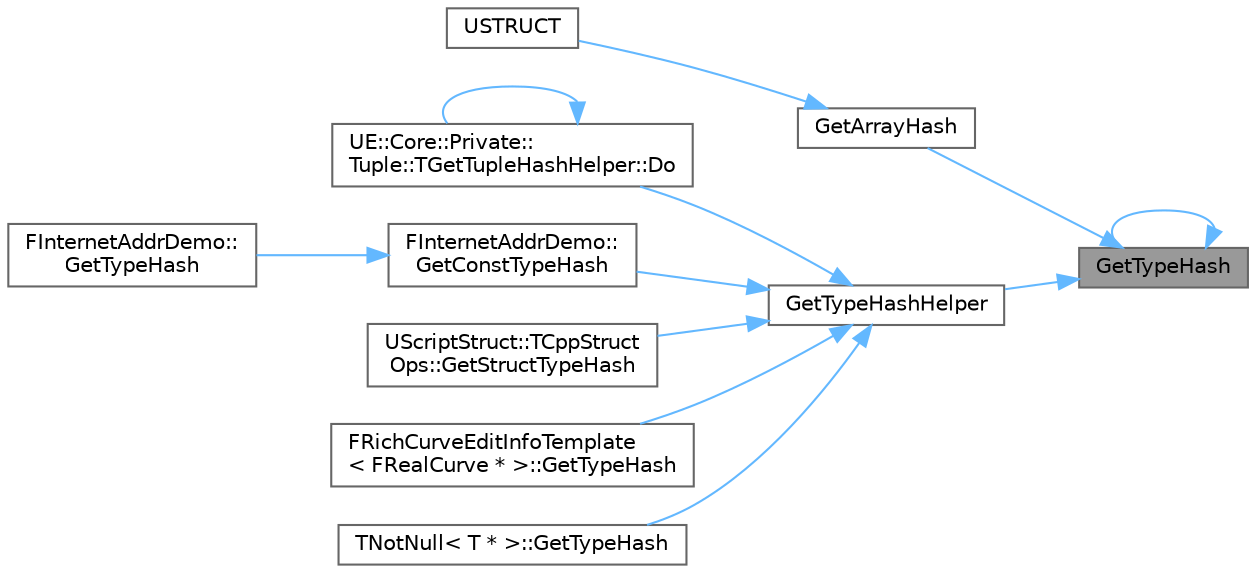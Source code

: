 digraph "GetTypeHash"
{
 // INTERACTIVE_SVG=YES
 // LATEX_PDF_SIZE
  bgcolor="transparent";
  edge [fontname=Helvetica,fontsize=10,labelfontname=Helvetica,labelfontsize=10];
  node [fontname=Helvetica,fontsize=10,shape=box,height=0.2,width=0.4];
  rankdir="RL";
  Node1 [id="Node000001",label="GetTypeHash",height=0.2,width=0.4,color="gray40", fillcolor="grey60", style="filled", fontcolor="black",tooltip=" "];
  Node1 -> Node2 [id="edge1_Node000001_Node000002",dir="back",color="steelblue1",style="solid",tooltip=" "];
  Node2 [id="Node000002",label="GetArrayHash",height=0.2,width=0.4,color="grey40", fillcolor="white", style="filled",URL="$d1/d62/TypeHash_8h.html#a7685d106f95e872462b6bd52bb3d5254",tooltip=" "];
  Node2 -> Node3 [id="edge2_Node000002_Node000003",dir="back",color="steelblue1",style="solid",tooltip=" "];
  Node3 [id="Node000003",label="USTRUCT",height=0.2,width=0.4,color="grey40", fillcolor="white", style="filled",URL="$de/d60/StructUtils_2PropertyBag_8h.html#a9aac7e39ee773e427b868b987e9dc381",tooltip="Helper to manage container types, with nested container support."];
  Node1 -> Node1 [id="edge3_Node000001_Node000001",dir="back",color="steelblue1",style="solid",tooltip=" "];
  Node1 -> Node4 [id="edge4_Node000001_Node000004",dir="back",color="steelblue1",style="solid",tooltip=" "];
  Node4 [id="Node000004",label="GetTypeHashHelper",height=0.2,width=0.4,color="grey40", fillcolor="white", style="filled",URL="$d1/d62/TypeHash_8h.html#a0bdaadff3693413228940a121643a780",tooltip=" "];
  Node4 -> Node5 [id="edge5_Node000004_Node000005",dir="back",color="steelblue1",style="solid",tooltip=" "];
  Node5 [id="Node000005",label="UE::Core::Private::\lTuple::TGetTupleHashHelper::Do",height=0.2,width=0.4,color="grey40", fillcolor="white", style="filled",URL="$dd/d94/structUE_1_1Core_1_1Private_1_1Tuple_1_1TGetTupleHashHelper.html#abc3e7eff668d9b72dcdf7249839257a9",tooltip=" "];
  Node5 -> Node5 [id="edge6_Node000005_Node000005",dir="back",color="steelblue1",style="solid",tooltip=" "];
  Node4 -> Node6 [id="edge7_Node000004_Node000006",dir="back",color="steelblue1",style="solid",tooltip=" "];
  Node6 [id="Node000006",label="FInternetAddrDemo::\lGetConstTypeHash",height=0.2,width=0.4,color="grey40", fillcolor="white", style="filled",URL="$dc/d6b/classFInternetAddrDemo.html#ac973a6c165ea4194201d8a6ee82c05cf",tooltip=" "];
  Node6 -> Node7 [id="edge8_Node000006_Node000007",dir="back",color="steelblue1",style="solid",tooltip=" "];
  Node7 [id="Node000007",label="FInternetAddrDemo::\lGetTypeHash",height=0.2,width=0.4,color="grey40", fillcolor="white", style="filled",URL="$dc/d6b/classFInternetAddrDemo.html#acb6c96dee9cb4d3414ddf6ac953b772c",tooltip=" "];
  Node4 -> Node8 [id="edge9_Node000004_Node000008",dir="back",color="steelblue1",style="solid",tooltip=" "];
  Node8 [id="Node000008",label="UScriptStruct::TCppStruct\lOps::GetStructTypeHash",height=0.2,width=0.4,color="grey40", fillcolor="white", style="filled",URL="$d0/dca/structUScriptStruct_1_1TCppStructOps.html#aa32a6470c96c6fbbee174c766f774ed0",tooltip="Calls GetTypeHash if enabled."];
  Node4 -> Node9 [id="edge10_Node000004_Node000009",dir="back",color="steelblue1",style="solid",tooltip=" "];
  Node9 [id="Node000009",label="FRichCurveEditInfoTemplate\l\< FRealCurve * \>::GetTypeHash",height=0.2,width=0.4,color="grey40", fillcolor="white", style="filled",URL="$de/dff/structFRichCurveEditInfoTemplate.html#a0f3ef689ecb4e4a92f1ffffe0b8fee4d",tooltip=" "];
  Node4 -> Node10 [id="edge11_Node000004_Node000010",dir="back",color="steelblue1",style="solid",tooltip=" "];
  Node10 [id="Node000010",label="TNotNull\< T * \>::GetTypeHash",height=0.2,width=0.4,color="grey40", fillcolor="white", style="filled",URL="$d2/d4b/structTNotNull.html#a6336bac4986416134c56b952294143e7",tooltip=" "];
}
